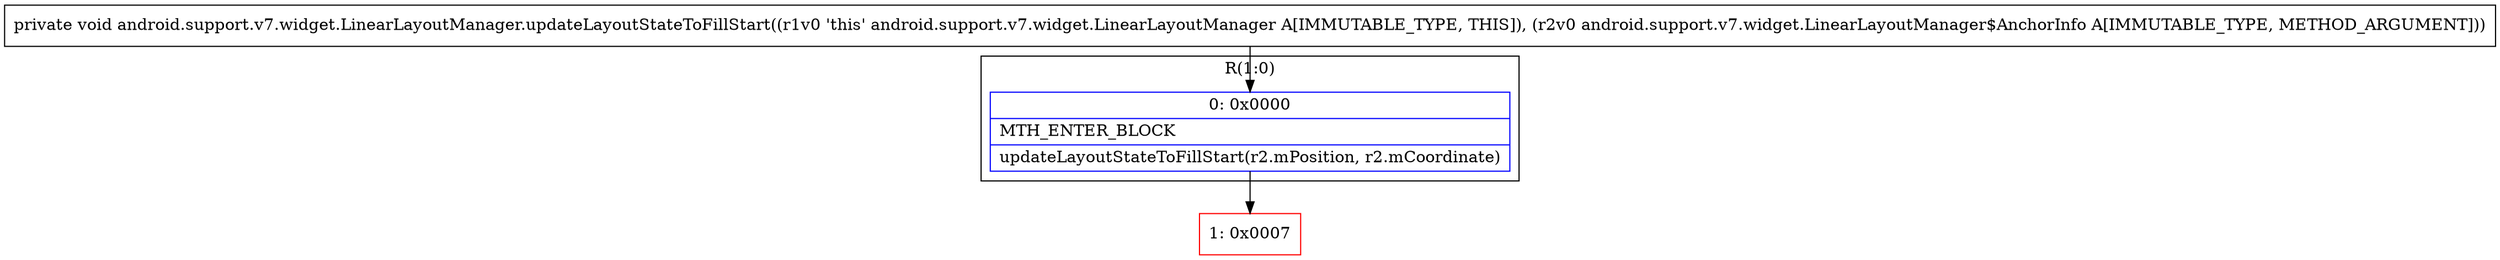 digraph "CFG forandroid.support.v7.widget.LinearLayoutManager.updateLayoutStateToFillStart(Landroid\/support\/v7\/widget\/LinearLayoutManager$AnchorInfo;)V" {
subgraph cluster_Region_429175485 {
label = "R(1:0)";
node [shape=record,color=blue];
Node_0 [shape=record,label="{0\:\ 0x0000|MTH_ENTER_BLOCK\l|updateLayoutStateToFillStart(r2.mPosition, r2.mCoordinate)\l}"];
}
Node_1 [shape=record,color=red,label="{1\:\ 0x0007}"];
MethodNode[shape=record,label="{private void android.support.v7.widget.LinearLayoutManager.updateLayoutStateToFillStart((r1v0 'this' android.support.v7.widget.LinearLayoutManager A[IMMUTABLE_TYPE, THIS]), (r2v0 android.support.v7.widget.LinearLayoutManager$AnchorInfo A[IMMUTABLE_TYPE, METHOD_ARGUMENT])) }"];
MethodNode -> Node_0;
Node_0 -> Node_1;
}

